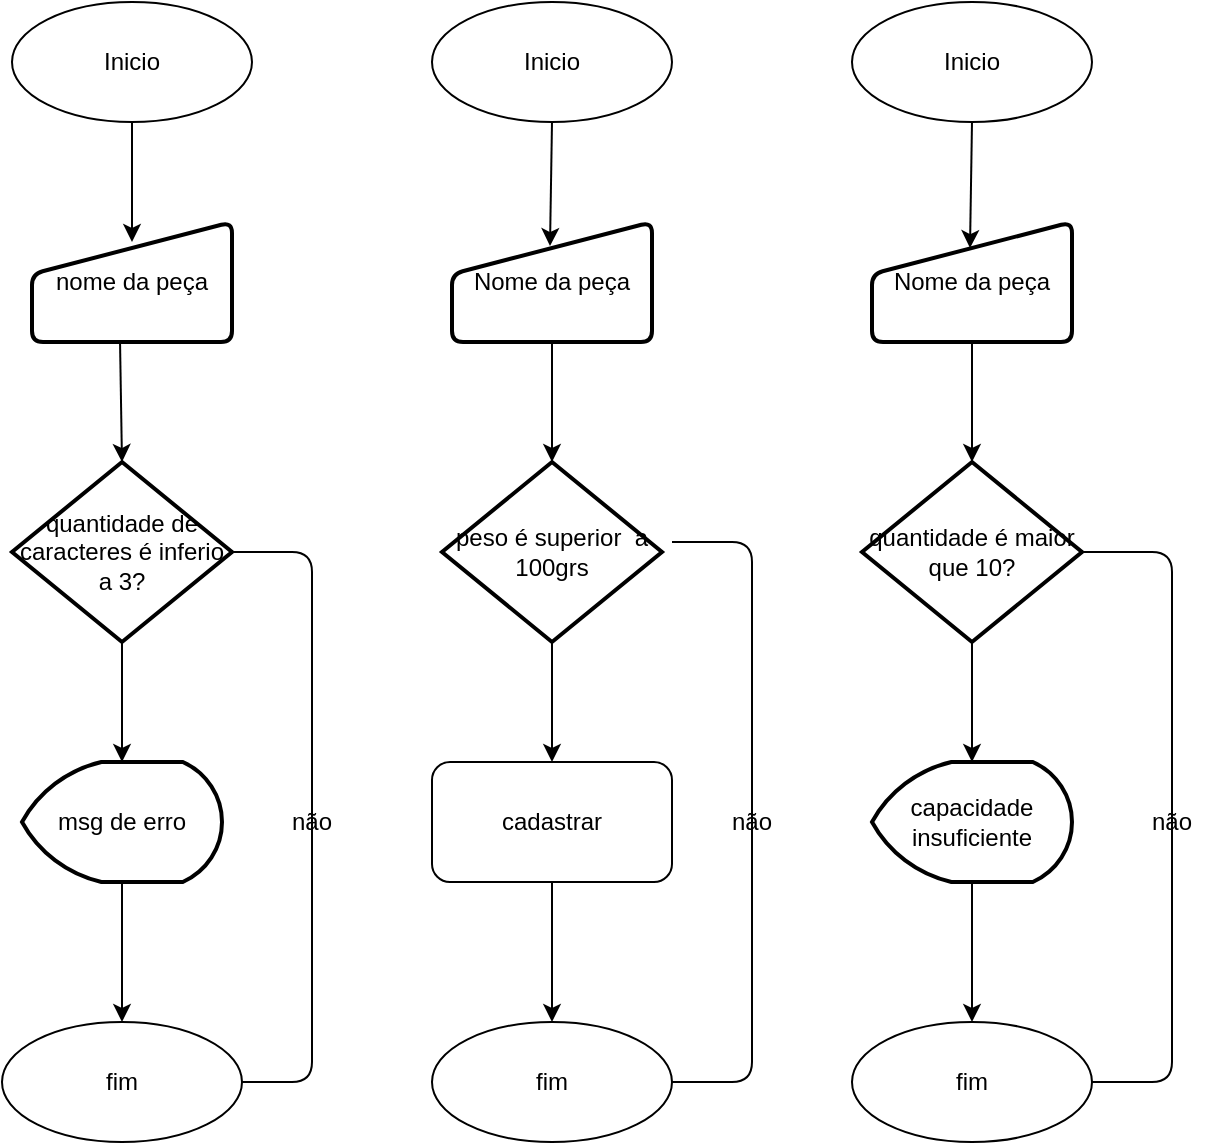 <mxfile version="15.2.7" type="device"><diagram id="dvg1I80lQUJfeSSFMwNx" name="Page-1"><mxGraphModel dx="677" dy="777" grid="1" gridSize="10" guides="1" tooltips="1" connect="1" arrows="1" fold="1" page="1" pageScale="1" pageWidth="827" pageHeight="1169" math="0" shadow="0"><root><mxCell id="0"/><mxCell id="1" parent="0"/><mxCell id="nTmFo8fwB5m8KiVmUNzN-1" value="Inicio" style="ellipse;whiteSpace=wrap;html=1;" vertex="1" parent="1"><mxGeometry x="30" y="20" width="120" height="60" as="geometry"/></mxCell><mxCell id="nTmFo8fwB5m8KiVmUNzN-2" value="Inicio" style="ellipse;whiteSpace=wrap;html=1;" vertex="1" parent="1"><mxGeometry x="240" y="20" width="120" height="60" as="geometry"/></mxCell><mxCell id="nTmFo8fwB5m8KiVmUNzN-3" value="Inicio" style="ellipse;whiteSpace=wrap;html=1;" vertex="1" parent="1"><mxGeometry x="450" y="20" width="120" height="60" as="geometry"/></mxCell><mxCell id="nTmFo8fwB5m8KiVmUNzN-4" value="nome da peça" style="html=1;strokeWidth=2;shape=manualInput;whiteSpace=wrap;rounded=1;size=26;arcSize=11;" vertex="1" parent="1"><mxGeometry x="40" y="130" width="100" height="60" as="geometry"/></mxCell><mxCell id="nTmFo8fwB5m8KiVmUNzN-6" value="Nome da peça" style="html=1;strokeWidth=2;shape=manualInput;whiteSpace=wrap;rounded=1;size=26;arcSize=11;" vertex="1" parent="1"><mxGeometry x="250" y="130" width="100" height="60" as="geometry"/></mxCell><mxCell id="nTmFo8fwB5m8KiVmUNzN-7" value="Nome da peça" style="html=1;strokeWidth=2;shape=manualInput;whiteSpace=wrap;rounded=1;size=26;arcSize=11;" vertex="1" parent="1"><mxGeometry x="460" y="130" width="100" height="60" as="geometry"/></mxCell><mxCell id="nTmFo8fwB5m8KiVmUNzN-8" value="quantidade de caracteres é inferio a 3?" style="strokeWidth=2;html=1;shape=mxgraph.flowchart.decision;whiteSpace=wrap;" vertex="1" parent="1"><mxGeometry x="30" y="250" width="110" height="90" as="geometry"/></mxCell><mxCell id="nTmFo8fwB5m8KiVmUNzN-11" value="peso é superior&amp;nbsp; a 100grs" style="strokeWidth=2;html=1;shape=mxgraph.flowchart.decision;whiteSpace=wrap;" vertex="1" parent="1"><mxGeometry x="245" y="250" width="110" height="90" as="geometry"/></mxCell><mxCell id="nTmFo8fwB5m8KiVmUNzN-12" value="quantidade é maior que 10?" style="strokeWidth=2;html=1;shape=mxgraph.flowchart.decision;whiteSpace=wrap;" vertex="1" parent="1"><mxGeometry x="455" y="250" width="110" height="90" as="geometry"/></mxCell><mxCell id="nTmFo8fwB5m8KiVmUNzN-13" value="msg de erro" style="strokeWidth=2;html=1;shape=mxgraph.flowchart.display;whiteSpace=wrap;" vertex="1" parent="1"><mxGeometry x="35" y="400" width="100" height="60" as="geometry"/></mxCell><mxCell id="nTmFo8fwB5m8KiVmUNzN-15" value="capacidade insuficiente" style="strokeWidth=2;html=1;shape=mxgraph.flowchart.display;whiteSpace=wrap;" vertex="1" parent="1"><mxGeometry x="460" y="400" width="100" height="60" as="geometry"/></mxCell><mxCell id="nTmFo8fwB5m8KiVmUNzN-16" value="cadastrar" style="rounded=1;whiteSpace=wrap;html=1;" vertex="1" parent="1"><mxGeometry x="240" y="400" width="120" height="60" as="geometry"/></mxCell><mxCell id="nTmFo8fwB5m8KiVmUNzN-19" value="fim" style="ellipse;whiteSpace=wrap;html=1;" vertex="1" parent="1"><mxGeometry x="25" y="530" width="120" height="60" as="geometry"/></mxCell><mxCell id="nTmFo8fwB5m8KiVmUNzN-20" value="fim" style="ellipse;whiteSpace=wrap;html=1;" vertex="1" parent="1"><mxGeometry x="240" y="530" width="120" height="60" as="geometry"/></mxCell><mxCell id="nTmFo8fwB5m8KiVmUNzN-21" value="fim" style="ellipse;whiteSpace=wrap;html=1;" vertex="1" parent="1"><mxGeometry x="450" y="530" width="120" height="60" as="geometry"/></mxCell><mxCell id="nTmFo8fwB5m8KiVmUNzN-22" value="" style="endArrow=classic;html=1;exitX=0.5;exitY=1;exitDx=0;exitDy=0;exitPerimeter=0;" edge="1" parent="1" source="nTmFo8fwB5m8KiVmUNzN-1"><mxGeometry width="50" height="50" relative="1" as="geometry"><mxPoint x="80" y="80" as="sourcePoint"/><mxPoint x="90" y="140" as="targetPoint"/></mxGeometry></mxCell><mxCell id="nTmFo8fwB5m8KiVmUNzN-23" value="" style="endArrow=classic;html=1;exitX=0.44;exitY=0.983;exitDx=0;exitDy=0;entryX=0.5;entryY=0;entryDx=0;entryDy=0;entryPerimeter=0;exitPerimeter=0;" edge="1" parent="1" source="nTmFo8fwB5m8KiVmUNzN-4" target="nTmFo8fwB5m8KiVmUNzN-8"><mxGeometry width="50" height="50" relative="1" as="geometry"><mxPoint x="320" y="420" as="sourcePoint"/><mxPoint x="370" y="370" as="targetPoint"/></mxGeometry></mxCell><mxCell id="nTmFo8fwB5m8KiVmUNzN-24" value="" style="endArrow=classic;html=1;exitX=0.5;exitY=1;exitDx=0;exitDy=0;exitPerimeter=0;entryX=0.5;entryY=0;entryDx=0;entryDy=0;entryPerimeter=0;" edge="1" parent="1" source="nTmFo8fwB5m8KiVmUNzN-8" target="nTmFo8fwB5m8KiVmUNzN-13"><mxGeometry width="50" height="50" relative="1" as="geometry"><mxPoint x="320" y="420" as="sourcePoint"/><mxPoint x="370" y="370" as="targetPoint"/></mxGeometry></mxCell><mxCell id="nTmFo8fwB5m8KiVmUNzN-25" value="" style="endArrow=classic;html=1;exitX=0.5;exitY=1;exitDx=0;exitDy=0;exitPerimeter=0;entryX=0.5;entryY=0;entryDx=0;entryDy=0;" edge="1" parent="1" source="nTmFo8fwB5m8KiVmUNzN-13" target="nTmFo8fwB5m8KiVmUNzN-19"><mxGeometry width="50" height="50" relative="1" as="geometry"><mxPoint x="320" y="420" as="sourcePoint"/><mxPoint x="370" y="370" as="targetPoint"/></mxGeometry></mxCell><mxCell id="nTmFo8fwB5m8KiVmUNzN-26" value="" style="endArrow=classic;html=1;exitX=0.5;exitY=1;exitDx=0;exitDy=0;entryX=0.49;entryY=0.2;entryDx=0;entryDy=0;entryPerimeter=0;" edge="1" parent="1" source="nTmFo8fwB5m8KiVmUNzN-2" target="nTmFo8fwB5m8KiVmUNzN-6"><mxGeometry width="50" height="50" relative="1" as="geometry"><mxPoint x="320" y="420" as="sourcePoint"/><mxPoint x="370" y="370" as="targetPoint"/></mxGeometry></mxCell><mxCell id="nTmFo8fwB5m8KiVmUNzN-27" value="" style="endArrow=classic;html=1;exitX=0.5;exitY=1;exitDx=0;exitDy=0;entryX=0.5;entryY=0;entryDx=0;entryDy=0;entryPerimeter=0;" edge="1" parent="1" source="nTmFo8fwB5m8KiVmUNzN-6" target="nTmFo8fwB5m8KiVmUNzN-11"><mxGeometry width="50" height="50" relative="1" as="geometry"><mxPoint x="320" y="420" as="sourcePoint"/><mxPoint x="370" y="370" as="targetPoint"/></mxGeometry></mxCell><mxCell id="nTmFo8fwB5m8KiVmUNzN-28" value="" style="endArrow=classic;html=1;exitX=0.5;exitY=1;exitDx=0;exitDy=0;exitPerimeter=0;entryX=0.5;entryY=0;entryDx=0;entryDy=0;" edge="1" parent="1" source="nTmFo8fwB5m8KiVmUNzN-11" target="nTmFo8fwB5m8KiVmUNzN-16"><mxGeometry width="50" height="50" relative="1" as="geometry"><mxPoint x="320" y="420" as="sourcePoint"/><mxPoint x="370" y="370" as="targetPoint"/></mxGeometry></mxCell><mxCell id="nTmFo8fwB5m8KiVmUNzN-29" value="" style="endArrow=classic;html=1;exitX=0.5;exitY=1;exitDx=0;exitDy=0;entryX=0.5;entryY=0;entryDx=0;entryDy=0;" edge="1" parent="1" source="nTmFo8fwB5m8KiVmUNzN-16" target="nTmFo8fwB5m8KiVmUNzN-20"><mxGeometry width="50" height="50" relative="1" as="geometry"><mxPoint x="320" y="420" as="sourcePoint"/><mxPoint x="370" y="370" as="targetPoint"/></mxGeometry></mxCell><mxCell id="nTmFo8fwB5m8KiVmUNzN-30" value="" style="endArrow=classic;html=1;exitX=0.5;exitY=1;exitDx=0;exitDy=0;entryX=0.49;entryY=0.217;entryDx=0;entryDy=0;entryPerimeter=0;" edge="1" parent="1" source="nTmFo8fwB5m8KiVmUNzN-3" target="nTmFo8fwB5m8KiVmUNzN-7"><mxGeometry width="50" height="50" relative="1" as="geometry"><mxPoint x="320" y="420" as="sourcePoint"/><mxPoint x="370" y="370" as="targetPoint"/></mxGeometry></mxCell><mxCell id="nTmFo8fwB5m8KiVmUNzN-31" value="" style="endArrow=classic;html=1;exitX=0.5;exitY=1;exitDx=0;exitDy=0;entryX=0.5;entryY=0;entryDx=0;entryDy=0;entryPerimeter=0;" edge="1" parent="1" source="nTmFo8fwB5m8KiVmUNzN-7" target="nTmFo8fwB5m8KiVmUNzN-12"><mxGeometry width="50" height="50" relative="1" as="geometry"><mxPoint x="320" y="420" as="sourcePoint"/><mxPoint x="370" y="370" as="targetPoint"/></mxGeometry></mxCell><mxCell id="nTmFo8fwB5m8KiVmUNzN-32" value="" style="endArrow=classic;html=1;exitX=0.5;exitY=1;exitDx=0;exitDy=0;exitPerimeter=0;entryX=0.5;entryY=0;entryDx=0;entryDy=0;entryPerimeter=0;" edge="1" parent="1" source="nTmFo8fwB5m8KiVmUNzN-12" target="nTmFo8fwB5m8KiVmUNzN-15"><mxGeometry width="50" height="50" relative="1" as="geometry"><mxPoint x="320" y="420" as="sourcePoint"/><mxPoint x="370" y="370" as="targetPoint"/></mxGeometry></mxCell><mxCell id="nTmFo8fwB5m8KiVmUNzN-33" value="" style="endArrow=classic;html=1;exitX=0.5;exitY=1;exitDx=0;exitDy=0;exitPerimeter=0;entryX=0.5;entryY=0;entryDx=0;entryDy=0;" edge="1" parent="1" source="nTmFo8fwB5m8KiVmUNzN-15" target="nTmFo8fwB5m8KiVmUNzN-21"><mxGeometry width="50" height="50" relative="1" as="geometry"><mxPoint x="320" y="420" as="sourcePoint"/><mxPoint x="370" y="370" as="targetPoint"/></mxGeometry></mxCell><mxCell id="nTmFo8fwB5m8KiVmUNzN-34" value="" style="endArrow=none;html=1;exitX=1;exitY=0.5;exitDx=0;exitDy=0;exitPerimeter=0;entryX=1;entryY=0.5;entryDx=0;entryDy=0;" edge="1" parent="1" source="nTmFo8fwB5m8KiVmUNzN-8" target="nTmFo8fwB5m8KiVmUNzN-19"><mxGeometry width="50" height="50" relative="1" as="geometry"><mxPoint x="320" y="420" as="sourcePoint"/><mxPoint x="370" y="370" as="targetPoint"/><Array as="points"><mxPoint x="180" y="295"/><mxPoint x="180" y="410"/><mxPoint x="180" y="560"/></Array></mxGeometry></mxCell><mxCell id="nTmFo8fwB5m8KiVmUNzN-35" value="" style="endArrow=none;html=1;exitX=1;exitY=0.5;exitDx=0;exitDy=0;" edge="1" parent="1" source="nTmFo8fwB5m8KiVmUNzN-20"><mxGeometry width="50" height="50" relative="1" as="geometry"><mxPoint x="320" y="420" as="sourcePoint"/><mxPoint x="360" y="290" as="targetPoint"/><Array as="points"><mxPoint x="400" y="560"/><mxPoint x="400" y="420"/><mxPoint x="400" y="290"/></Array></mxGeometry></mxCell><mxCell id="nTmFo8fwB5m8KiVmUNzN-36" value="" style="endArrow=none;html=1;entryX=1;entryY=0.5;entryDx=0;entryDy=0;entryPerimeter=0;exitX=1;exitY=0.5;exitDx=0;exitDy=0;" edge="1" parent="1" source="nTmFo8fwB5m8KiVmUNzN-21" target="nTmFo8fwB5m8KiVmUNzN-12"><mxGeometry width="50" height="50" relative="1" as="geometry"><mxPoint x="320" y="420" as="sourcePoint"/><mxPoint x="370" y="370" as="targetPoint"/><Array as="points"><mxPoint x="610" y="560"/><mxPoint x="610" y="420"/><mxPoint x="610" y="295"/></Array></mxGeometry></mxCell><mxCell id="nTmFo8fwB5m8KiVmUNzN-37" value="não" style="text;html=1;strokeColor=none;fillColor=none;align=center;verticalAlign=middle;whiteSpace=wrap;rounded=0;" vertex="1" parent="1"><mxGeometry x="160" y="420" width="40" height="20" as="geometry"/></mxCell><mxCell id="nTmFo8fwB5m8KiVmUNzN-38" value="não" style="text;html=1;strokeColor=none;fillColor=none;align=center;verticalAlign=middle;whiteSpace=wrap;rounded=0;" vertex="1" parent="1"><mxGeometry x="380" y="420" width="40" height="20" as="geometry"/></mxCell><mxCell id="nTmFo8fwB5m8KiVmUNzN-39" value="não" style="text;html=1;strokeColor=none;fillColor=none;align=center;verticalAlign=middle;whiteSpace=wrap;rounded=0;" vertex="1" parent="1"><mxGeometry x="590" y="420" width="40" height="20" as="geometry"/></mxCell></root></mxGraphModel></diagram></mxfile>